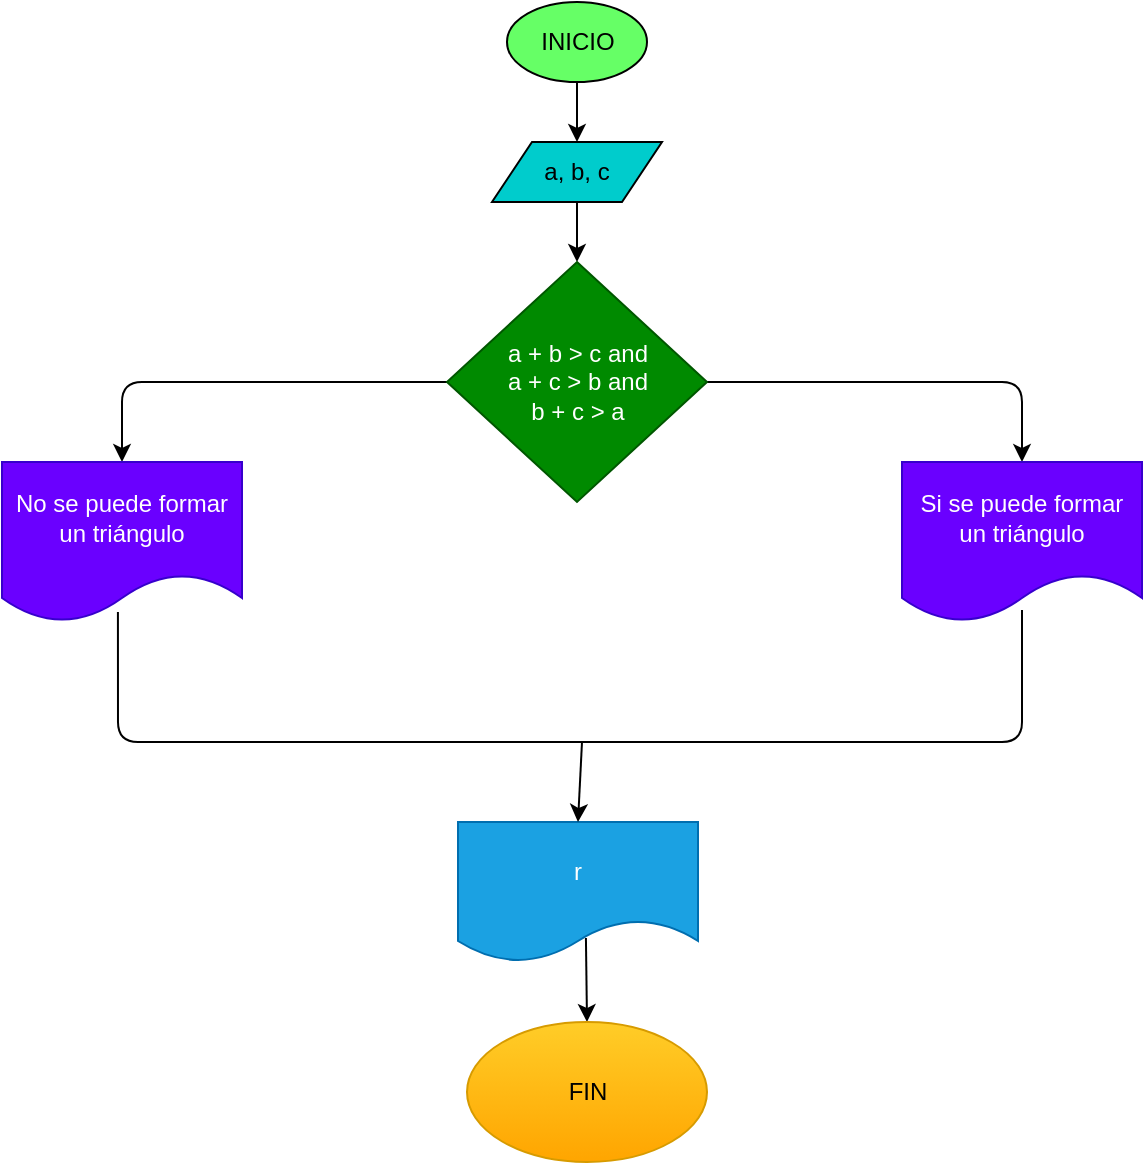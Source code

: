 <mxfile>
    <diagram id="58XMA-p-C20267B4mfxz" name="Página-1">
        <mxGraphModel dx="1426" dy="461" grid="1" gridSize="10" guides="1" tooltips="1" connect="1" arrows="1" fold="1" page="1" pageScale="1" pageWidth="850" pageHeight="1100" math="0" shadow="0">
            <root>
                <mxCell id="0"/>
                <mxCell id="1" parent="0"/>
                <mxCell id="4" value="" style="edgeStyle=none;html=1;exitX=0.5;exitY=1;exitDx=0;exitDy=0;entryX=0.5;entryY=0;entryDx=0;entryDy=0;" parent="1" source="2" target="3" edge="1">
                    <mxGeometry relative="1" as="geometry"/>
                </mxCell>
                <mxCell id="2" value="INICIO" style="ellipse;whiteSpace=wrap;html=1;fillColor=#66FF66;" parent="1" vertex="1">
                    <mxGeometry x="242.5" y="10" width="70" height="40" as="geometry"/>
                </mxCell>
                <mxCell id="7" value="" style="edgeStyle=none;html=1;exitX=0.5;exitY=1;exitDx=0;exitDy=0;entryX=0.5;entryY=0;entryDx=0;entryDy=0;" parent="1" source="3" target="9" edge="1">
                    <mxGeometry relative="1" as="geometry">
                        <mxPoint x="255" y="140" as="targetPoint"/>
                    </mxGeometry>
                </mxCell>
                <mxCell id="3" value="a, b, c" style="shape=parallelogram;perimeter=parallelogramPerimeter;whiteSpace=wrap;html=1;fixedSize=1;fillColor=#00CCCC;" parent="1" vertex="1">
                    <mxGeometry x="235" y="80" width="85" height="30" as="geometry"/>
                </mxCell>
                <mxCell id="11" style="edgeStyle=none;html=1;exitX=1;exitY=0.5;exitDx=0;exitDy=0;entryX=0.5;entryY=0;entryDx=0;entryDy=0;" edge="1" parent="1" source="9" target="10">
                    <mxGeometry relative="1" as="geometry">
                        <mxPoint x="650" y="200" as="targetPoint"/>
                        <Array as="points">
                            <mxPoint x="500" y="200"/>
                        </Array>
                    </mxGeometry>
                </mxCell>
                <mxCell id="13" style="edgeStyle=none;html=1;exitX=0;exitY=0.5;exitDx=0;exitDy=0;entryX=0.5;entryY=0;entryDx=0;entryDy=0;" edge="1" parent="1" source="9" target="12">
                    <mxGeometry relative="1" as="geometry">
                        <mxPoint y="200" as="targetPoint"/>
                        <Array as="points">
                            <mxPoint x="50" y="200"/>
                        </Array>
                    </mxGeometry>
                </mxCell>
                <mxCell id="9" value="a + b &amp;gt; c and&lt;br&gt;a + c &amp;gt; b and&lt;br&gt;b + c &amp;gt; a" style="rhombus;whiteSpace=wrap;html=1;fillColor=#008a00;strokeColor=#005700;fontColor=#ffffff;" vertex="1" parent="1">
                    <mxGeometry x="212.5" y="140" width="130" height="120" as="geometry"/>
                </mxCell>
                <mxCell id="10" value="Si se puede formar un triángulo" style="shape=document;whiteSpace=wrap;html=1;boundedLbl=1;fillColor=#6a00ff;fontColor=#ffffff;strokeColor=#3700CC;" vertex="1" parent="1">
                    <mxGeometry x="440" y="240" width="120" height="80" as="geometry"/>
                </mxCell>
                <mxCell id="12" value="No se puede formar un triángulo" style="shape=document;whiteSpace=wrap;html=1;boundedLbl=1;fillColor=#6a00ff;fontColor=#ffffff;strokeColor=#3700CC;" vertex="1" parent="1">
                    <mxGeometry x="-10" y="240" width="120" height="80" as="geometry"/>
                </mxCell>
                <mxCell id="14" value="" style="endArrow=none;html=1;exitX=0.483;exitY=0.938;exitDx=0;exitDy=0;exitPerimeter=0;entryX=0.5;entryY=0.925;entryDx=0;entryDy=0;entryPerimeter=0;" edge="1" parent="1" source="12" target="10">
                    <mxGeometry width="50" height="50" relative="1" as="geometry">
                        <mxPoint x="80" y="400" as="sourcePoint"/>
                        <mxPoint x="540" y="380" as="targetPoint"/>
                        <Array as="points">
                            <mxPoint x="48" y="380"/>
                            <mxPoint x="290" y="380"/>
                            <mxPoint x="420" y="380"/>
                            <mxPoint x="500" y="380"/>
                        </Array>
                    </mxGeometry>
                </mxCell>
                <mxCell id="18" value="" style="edgeStyle=none;html=1;exitX=0.533;exitY=0.829;exitDx=0;exitDy=0;exitPerimeter=0;entryX=0.5;entryY=0;entryDx=0;entryDy=0;" edge="1" parent="1" source="15" target="17">
                    <mxGeometry relative="1" as="geometry"/>
                </mxCell>
                <mxCell id="15" value="r" style="shape=document;whiteSpace=wrap;html=1;boundedLbl=1;fillColor=#1ba1e2;strokeColor=#006EAF;fontColor=#ffffff;" vertex="1" parent="1">
                    <mxGeometry x="218" y="420" width="120" height="70" as="geometry"/>
                </mxCell>
                <mxCell id="16" value="" style="endArrow=classic;html=1;entryX=0.5;entryY=0;entryDx=0;entryDy=0;" edge="1" parent="1" target="15">
                    <mxGeometry width="50" height="50" relative="1" as="geometry">
                        <mxPoint x="280" y="380" as="sourcePoint"/>
                        <mxPoint x="200" y="420" as="targetPoint"/>
                    </mxGeometry>
                </mxCell>
                <mxCell id="17" value="FIN" style="ellipse;whiteSpace=wrap;html=1;fillColor=#ffcd28;gradientColor=#ffa500;strokeColor=#d79b00;" vertex="1" parent="1">
                    <mxGeometry x="222.5" y="520" width="120" height="70" as="geometry"/>
                </mxCell>
            </root>
        </mxGraphModel>
    </diagram>
</mxfile>